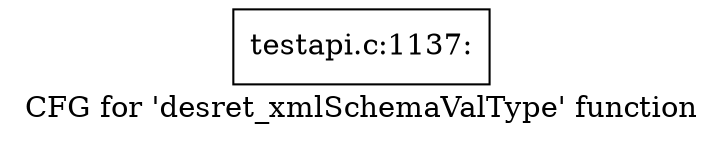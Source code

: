 digraph "CFG for 'desret_xmlSchemaValType' function" {
	label="CFG for 'desret_xmlSchemaValType' function";

	Node0x4a50060 [shape=record,label="{testapi.c:1137:}"];
}
